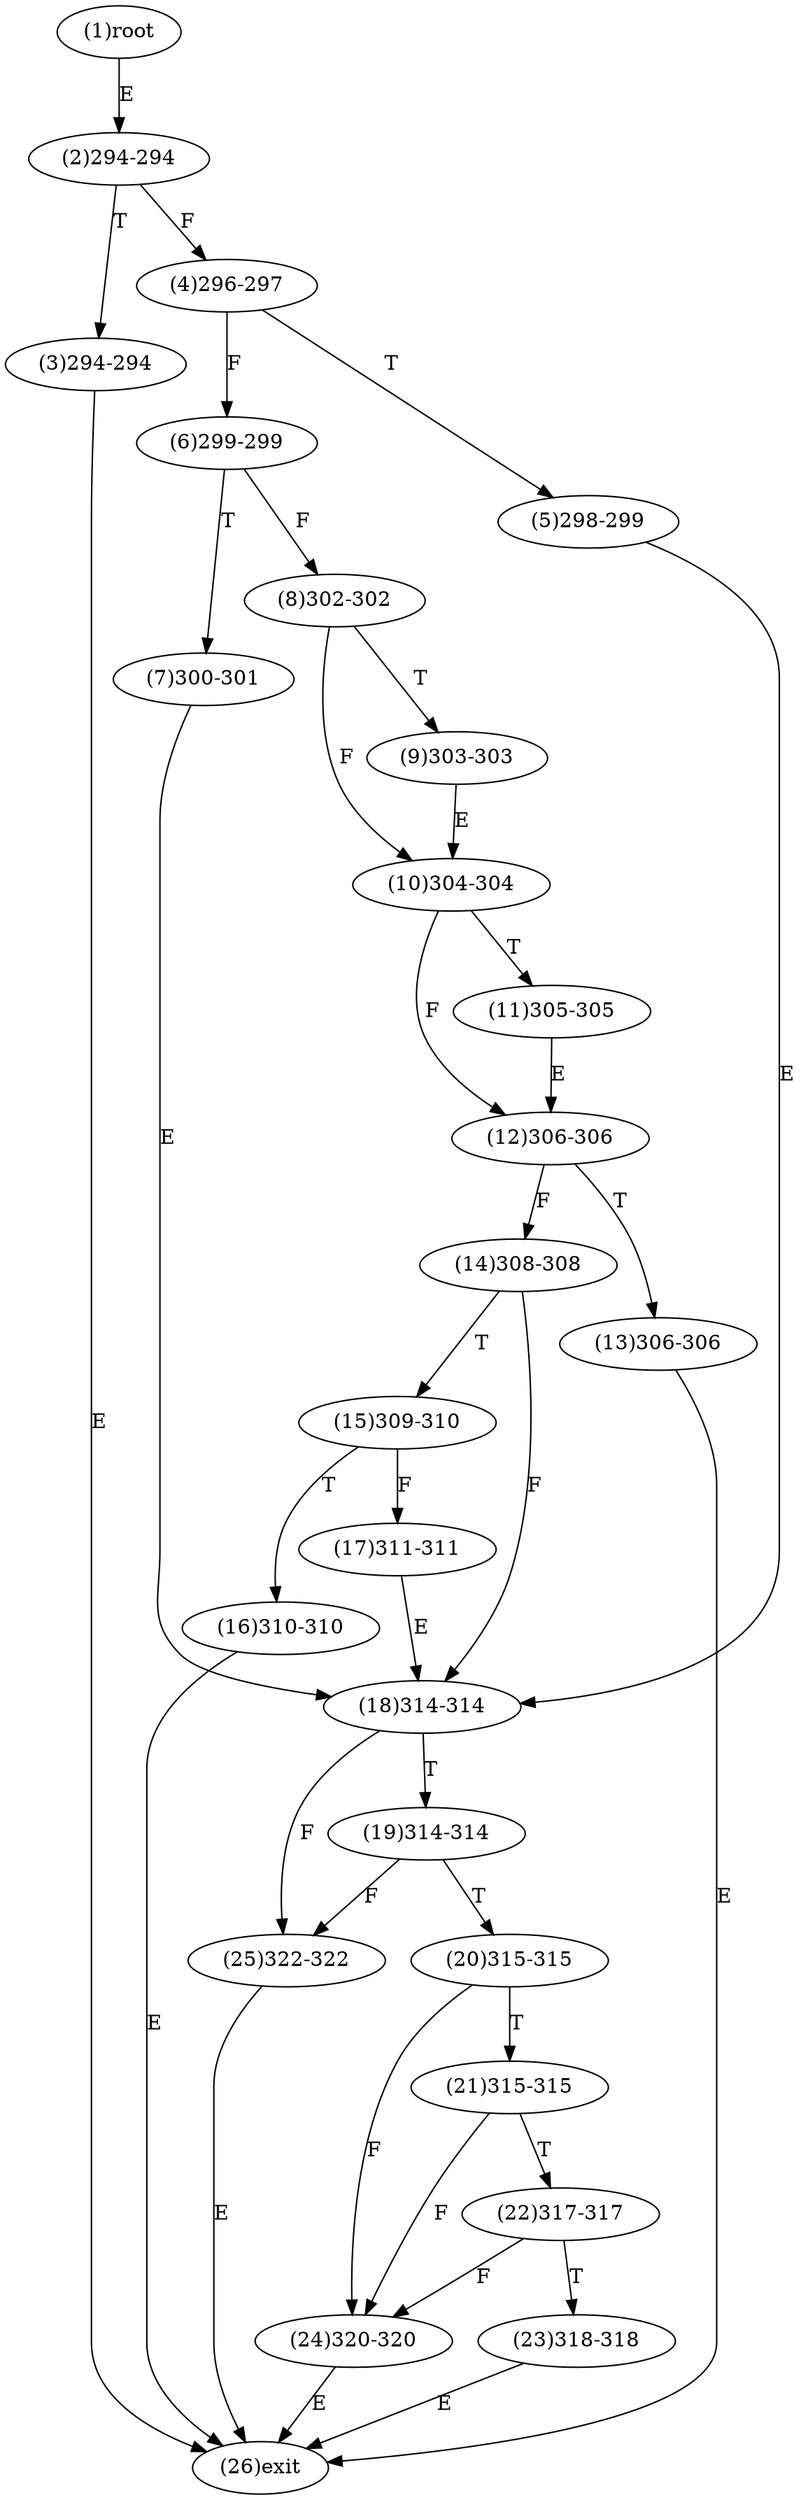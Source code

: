 digraph "" { 
1[ label="(1)root"];
2[ label="(2)294-294"];
3[ label="(3)294-294"];
4[ label="(4)296-297"];
5[ label="(5)298-299"];
6[ label="(6)299-299"];
7[ label="(7)300-301"];
8[ label="(8)302-302"];
9[ label="(9)303-303"];
10[ label="(10)304-304"];
11[ label="(11)305-305"];
12[ label="(12)306-306"];
13[ label="(13)306-306"];
14[ label="(14)308-308"];
15[ label="(15)309-310"];
17[ label="(17)311-311"];
16[ label="(16)310-310"];
19[ label="(19)314-314"];
18[ label="(18)314-314"];
21[ label="(21)315-315"];
20[ label="(20)315-315"];
23[ label="(23)318-318"];
22[ label="(22)317-317"];
25[ label="(25)322-322"];
24[ label="(24)320-320"];
26[ label="(26)exit"];
1->2[ label="E"];
2->4[ label="F"];
2->3[ label="T"];
3->26[ label="E"];
4->6[ label="F"];
4->5[ label="T"];
5->18[ label="E"];
6->8[ label="F"];
6->7[ label="T"];
7->18[ label="E"];
8->10[ label="F"];
8->9[ label="T"];
9->10[ label="E"];
10->12[ label="F"];
10->11[ label="T"];
11->12[ label="E"];
12->14[ label="F"];
12->13[ label="T"];
13->26[ label="E"];
14->18[ label="F"];
14->15[ label="T"];
15->17[ label="F"];
15->16[ label="T"];
16->26[ label="E"];
17->18[ label="E"];
18->25[ label="F"];
18->19[ label="T"];
19->25[ label="F"];
19->20[ label="T"];
20->24[ label="F"];
20->21[ label="T"];
21->24[ label="F"];
21->22[ label="T"];
22->24[ label="F"];
22->23[ label="T"];
23->26[ label="E"];
24->26[ label="E"];
25->26[ label="E"];
}